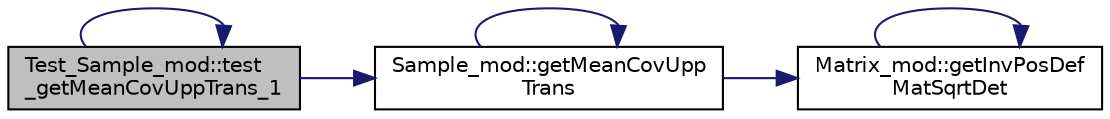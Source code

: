 digraph "Test_Sample_mod::test_getMeanCovUppTrans_1"
{
 // LATEX_PDF_SIZE
  edge [fontname="Helvetica",fontsize="10",labelfontname="Helvetica",labelfontsize="10"];
  node [fontname="Helvetica",fontsize="10",shape=record];
  rankdir="LR";
  Node1 [label="Test_Sample_mod::test\l_getMeanCovUppTrans_1",height=0.2,width=0.4,color="black", fillcolor="grey75", style="filled", fontcolor="black",tooltip=" "];
  Node1 -> Node2 [color="midnightblue",fontsize="10",style="solid"];
  Node2 [label="Sample_mod::getMeanCovUpp\lTrans",height=0.2,width=0.4,color="black", fillcolor="white", style="filled",URL="$namespaceSample__mod.html#ae9487a1bd8fb8e417b2ad4b193e63c41",tooltip="Return the sample mean and the upper triangle of the covariance matrix of the input sample."];
  Node2 -> Node3 [color="midnightblue",fontsize="10",style="solid"];
  Node3 [label="Matrix_mod::getInvPosDef\lMatSqrtDet",height=0.2,width=0.4,color="black", fillcolor="white", style="filled",URL="$namespaceMatrix__mod.html#aa08a21e9b35cd8a96d4442b300d3d993",tooltip="Return the inverse matrix of a symmetric-positive-definite input matrix, which is given in the upper ..."];
  Node3 -> Node3 [color="midnightblue",fontsize="10",style="solid"];
  Node2 -> Node2 [color="midnightblue",fontsize="10",style="solid"];
  Node1 -> Node1 [color="midnightblue",fontsize="10",style="solid"];
}

